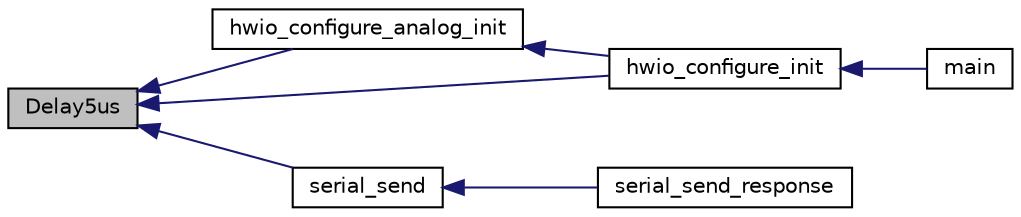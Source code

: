 digraph "Delay5us"
{
 // INTERACTIVE_SVG=YES
  edge [fontname="Helvetica",fontsize="10",labelfontname="Helvetica",labelfontsize="10"];
  node [fontname="Helvetica",fontsize="10",shape=record];
  rankdir="LR";
  Node1 [label="Delay5us",height=0.2,width=0.4,color="black", fillcolor="grey75", style="filled", fontcolor="black"];
  Node1 -> Node2 [dir="back",color="midnightblue",fontsize="10",style="solid",fontname="Helvetica"];
  Node2 [label="hwio_configure_analog_init",height=0.2,width=0.4,color="black", fillcolor="white", style="filled",URL="$d5/de0/a00050.html#a33a6b6b17536decccd19c7132479c20b",tooltip="Low level analog. "];
  Node2 -> Node3 [dir="back",color="midnightblue",fontsize="10",style="solid",fontname="Helvetica"];
  Node3 [label="hwio_configure_init",height=0.2,width=0.4,color="black", fillcolor="white", style="filled",URL="$d5/de0/a00050.html#a335d9e8391450a8e88dd4852700d81b7",tooltip="Low level gpio/analog configuration. "];
  Node3 -> Node4 [dir="back",color="midnightblue",fontsize="10",style="solid",fontname="Helvetica"];
  Node4 [label="main",height=0.2,width=0.4,color="black", fillcolor="white", style="filled",URL="$d5/db6/a00042.html#a840291bc02cba5474a4cb46a9b9566fe",tooltip="System startup function. "];
  Node1 -> Node3 [dir="back",color="midnightblue",fontsize="10",style="solid",fontname="Helvetica"];
  Node1 -> Node5 [dir="back",color="midnightblue",fontsize="10",style="solid",fontname="Helvetica"];
  Node5 [label="serial_send",height=0.2,width=0.4,color="black", fillcolor="white", style="filled",URL="$dc/de2/a00024.html#a17f65cf9dbacdfb97cb2536ed0097ccb",tooltip="Function sending buffers over serial port. "];
  Node5 -> Node6 [dir="back",color="midnightblue",fontsize="10",style="solid",fontname="Helvetica"];
  Node6 [label="serial_send_response",height=0.2,width=0.4,color="black", fillcolor="white", style="filled",URL="$dc/de2/a00024.html#a96a3f016ca5b0736424c2695fe9fbdf8",tooltip="Function sending command responses on serial line. "];
}
